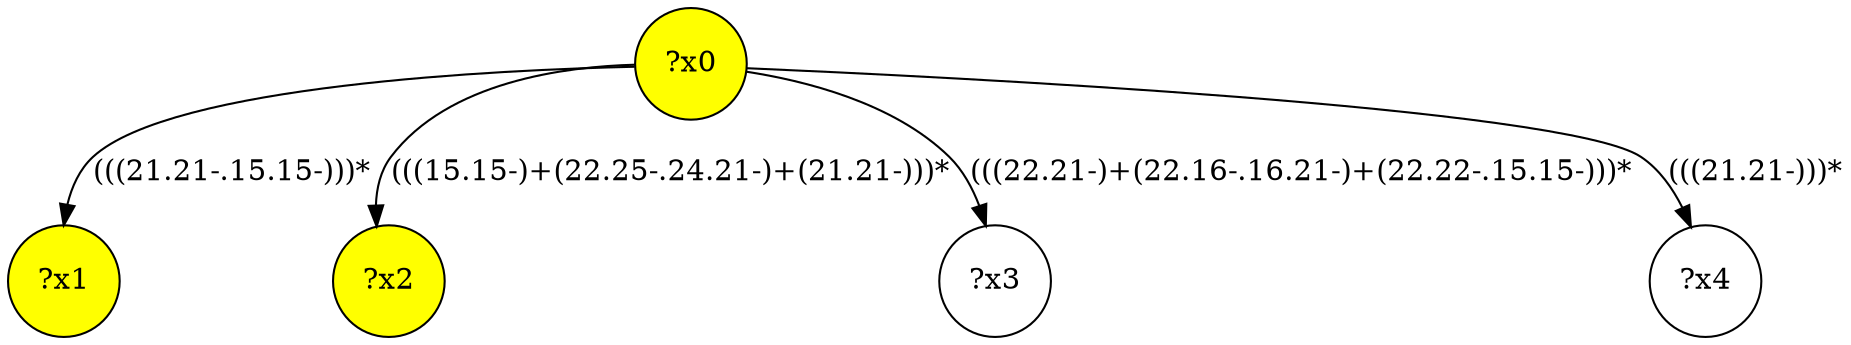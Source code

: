 digraph g {
	x1 [fillcolor="yellow", style="filled," shape=circle, label="?x1"];
	x2 [fillcolor="yellow", style="filled," shape=circle, label="?x2"];
	x0 [fillcolor="yellow", style="filled," shape=circle, label="?x0"];
	x0 -> x1 [label="(((21.21-.15.15-)))*"];
	x0 -> x2 [label="(((15.15-)+(22.25-.24.21-)+(21.21-)))*"];
	x3 [shape=circle, label="?x3"];
	x0 -> x3 [label="(((22.21-)+(22.16-.16.21-)+(22.22-.15.15-)))*"];
	x4 [shape=circle, label="?x4"];
	x0 -> x4 [label="(((21.21-)))*"];
}
